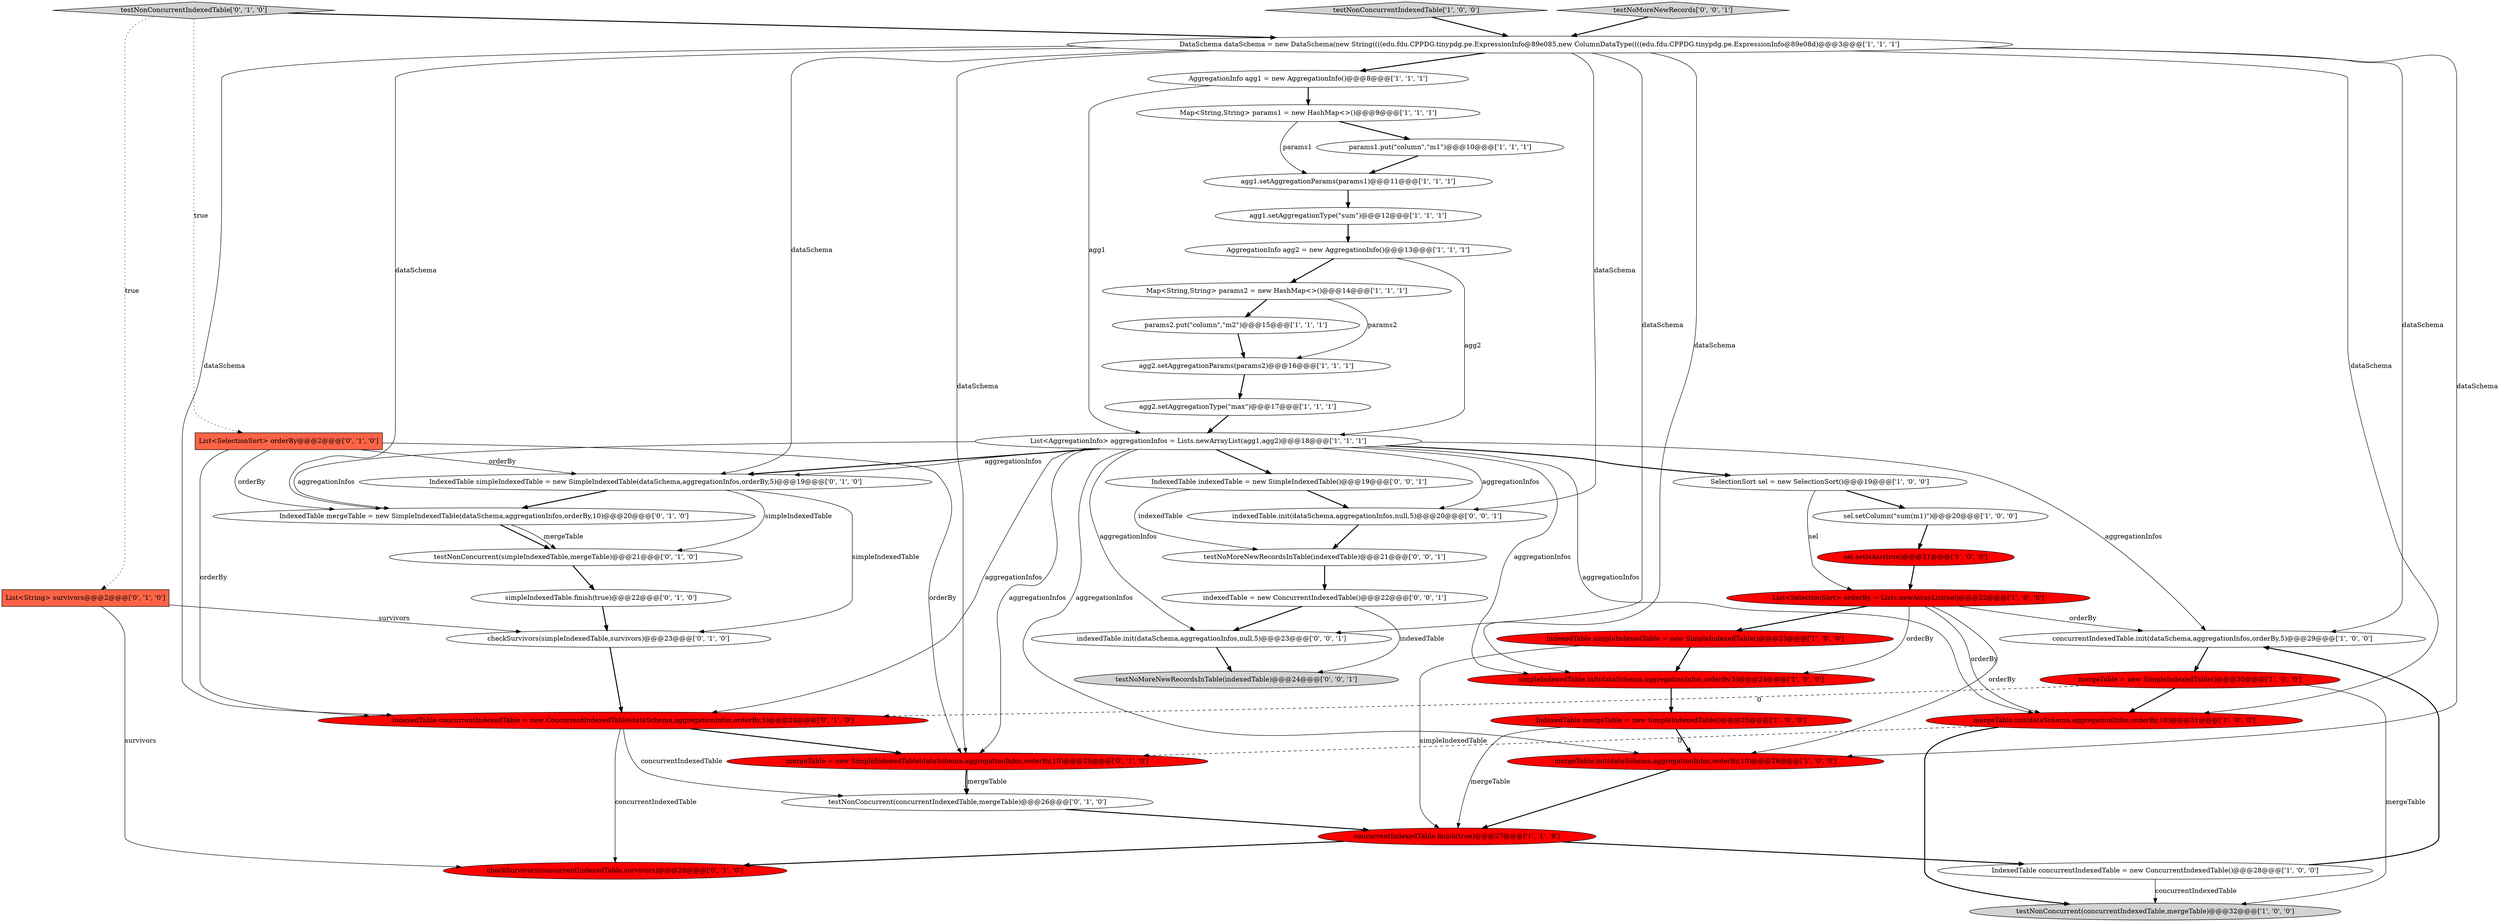 digraph {
22 [style = filled, label = "concurrentIndexedTable.init(dataSchema,aggregationInfos,orderBy,5)@@@29@@@['1', '0', '0']", fillcolor = white, shape = ellipse image = "AAA0AAABBB1BBB"];
40 [style = filled, label = "testNoMoreNewRecordsInTable(indexedTable)@@@21@@@['0', '0', '1']", fillcolor = white, shape = ellipse image = "AAA0AAABBB3BBB"];
35 [style = filled, label = "checkSurvivors(simpleIndexedTable,survivors)@@@23@@@['0', '1', '0']", fillcolor = white, shape = ellipse image = "AAA0AAABBB2BBB"];
11 [style = filled, label = "AggregationInfo agg1 = new AggregationInfo()@@@8@@@['1', '1', '1']", fillcolor = white, shape = ellipse image = "AAA0AAABBB1BBB"];
42 [style = filled, label = "IndexedTable indexedTable = new SimpleIndexedTable()@@@19@@@['0', '0', '1']", fillcolor = white, shape = ellipse image = "AAA0AAABBB3BBB"];
13 [style = filled, label = "agg1.setAggregationType(\"sum\")@@@12@@@['1', '1', '1']", fillcolor = white, shape = ellipse image = "AAA0AAABBB1BBB"];
19 [style = filled, label = "Map<String,String> params2 = new HashMap<>()@@@14@@@['1', '1', '1']", fillcolor = white, shape = ellipse image = "AAA0AAABBB1BBB"];
7 [style = filled, label = "IndexedTable mergeTable = new SimpleIndexedTable()@@@25@@@['1', '0', '0']", fillcolor = red, shape = ellipse image = "AAA1AAABBB1BBB"];
36 [style = filled, label = "IndexedTable concurrentIndexedTable = new ConcurrentIndexedTable(dataSchema,aggregationInfos,orderBy,5)@@@24@@@['0', '1', '0']", fillcolor = red, shape = ellipse image = "AAA1AAABBB2BBB"];
23 [style = filled, label = "AggregationInfo agg2 = new AggregationInfo()@@@13@@@['1', '1', '1']", fillcolor = white, shape = ellipse image = "AAA0AAABBB1BBB"];
15 [style = filled, label = "DataSchema dataSchema = new DataSchema(new String((((edu.fdu.CPPDG.tinypdg.pe.ExpressionInfo@89e085,new ColumnDataType((((edu.fdu.CPPDG.tinypdg.pe.ExpressionInfo@89e08d)@@@3@@@['1', '1', '1']", fillcolor = white, shape = ellipse image = "AAA0AAABBB1BBB"];
5 [style = filled, label = "params2.put(\"column\",\"m2\")@@@15@@@['1', '1', '1']", fillcolor = white, shape = ellipse image = "AAA0AAABBB1BBB"];
31 [style = filled, label = "simpleIndexedTable.finish(true)@@@22@@@['0', '1', '0']", fillcolor = white, shape = ellipse image = "AAA0AAABBB2BBB"];
17 [style = filled, label = "List<AggregationInfo> aggregationInfos = Lists.newArrayList(agg1,agg2)@@@18@@@['1', '1', '1']", fillcolor = white, shape = ellipse image = "AAA0AAABBB1BBB"];
33 [style = filled, label = "testNonConcurrent(simpleIndexedTable,mergeTable)@@@21@@@['0', '1', '0']", fillcolor = white, shape = ellipse image = "AAA0AAABBB2BBB"];
0 [style = filled, label = "testNonConcurrentIndexedTable['1', '0', '0']", fillcolor = lightgray, shape = diamond image = "AAA0AAABBB1BBB"];
1 [style = filled, label = "sel.setColumn(\"sum(m1)\")@@@20@@@['1', '0', '0']", fillcolor = white, shape = ellipse image = "AAA0AAABBB1BBB"];
34 [style = filled, label = "IndexedTable simpleIndexedTable = new SimpleIndexedTable(dataSchema,aggregationInfos,orderBy,5)@@@19@@@['0', '1', '0']", fillcolor = white, shape = ellipse image = "AAA0AAABBB2BBB"];
29 [style = filled, label = "testNonConcurrentIndexedTable['0', '1', '0']", fillcolor = lightgray, shape = diamond image = "AAA0AAABBB2BBB"];
6 [style = filled, label = "SelectionSort sel = new SelectionSort()@@@19@@@['1', '0', '0']", fillcolor = white, shape = ellipse image = "AAA0AAABBB1BBB"];
26 [style = filled, label = "params1.put(\"column\",\"m1\")@@@10@@@['1', '1', '1']", fillcolor = white, shape = ellipse image = "AAA0AAABBB1BBB"];
25 [style = filled, label = "mergeTable.init(dataSchema,aggregationInfos,orderBy,10)@@@31@@@['1', '0', '0']", fillcolor = red, shape = ellipse image = "AAA1AAABBB1BBB"];
45 [style = filled, label = "indexedTable.init(dataSchema,aggregationInfos,null,5)@@@20@@@['0', '0', '1']", fillcolor = white, shape = ellipse image = "AAA0AAABBB3BBB"];
39 [style = filled, label = "testNoMoreNewRecordsInTable(indexedTable)@@@24@@@['0', '0', '1']", fillcolor = lightgray, shape = ellipse image = "AAA0AAABBB3BBB"];
10 [style = filled, label = "mergeTable.init(dataSchema,aggregationInfos,orderBy,10)@@@26@@@['1', '0', '0']", fillcolor = red, shape = ellipse image = "AAA1AAABBB1BBB"];
4 [style = filled, label = "agg1.setAggregationParams(params1)@@@11@@@['1', '1', '1']", fillcolor = white, shape = ellipse image = "AAA0AAABBB1BBB"];
2 [style = filled, label = "List<SelectionSort> orderBy = Lists.newArrayList(sel)@@@22@@@['1', '0', '0']", fillcolor = red, shape = ellipse image = "AAA1AAABBB1BBB"];
16 [style = filled, label = "agg2.setAggregationType(\"max\")@@@17@@@['1', '1', '1']", fillcolor = white, shape = ellipse image = "AAA0AAABBB1BBB"];
12 [style = filled, label = "testNonConcurrent(concurrentIndexedTable,mergeTable)@@@32@@@['1', '0', '0']", fillcolor = lightgray, shape = ellipse image = "AAA0AAABBB1BBB"];
14 [style = filled, label = "sel.setIsAsc(true)@@@21@@@['1', '0', '0']", fillcolor = red, shape = ellipse image = "AAA1AAABBB1BBB"];
3 [style = filled, label = "mergeTable = new SimpleIndexedTable()@@@30@@@['1', '0', '0']", fillcolor = red, shape = ellipse image = "AAA1AAABBB1BBB"];
30 [style = filled, label = "checkSurvivors(concurrentIndexedTable,survivors)@@@28@@@['0', '1', '0']", fillcolor = red, shape = ellipse image = "AAA1AAABBB2BBB"];
20 [style = filled, label = "IndexedTable simpleIndexedTable = new SimpleIndexedTable()@@@23@@@['1', '0', '0']", fillcolor = red, shape = ellipse image = "AAA1AAABBB1BBB"];
44 [style = filled, label = "indexedTable.init(dataSchema,aggregationInfos,null,5)@@@23@@@['0', '0', '1']", fillcolor = white, shape = ellipse image = "AAA0AAABBB3BBB"];
38 [style = filled, label = "IndexedTable mergeTable = new SimpleIndexedTable(dataSchema,aggregationInfos,orderBy,10)@@@20@@@['0', '1', '0']", fillcolor = white, shape = ellipse image = "AAA0AAABBB2BBB"];
28 [style = filled, label = "mergeTable = new SimpleIndexedTable(dataSchema,aggregationInfos,orderBy,10)@@@25@@@['0', '1', '0']", fillcolor = red, shape = ellipse image = "AAA1AAABBB2BBB"];
41 [style = filled, label = "testNoMoreNewRecords['0', '0', '1']", fillcolor = lightgray, shape = diamond image = "AAA0AAABBB3BBB"];
8 [style = filled, label = "simpleIndexedTable.init(dataSchema,aggregationInfos,orderBy,5)@@@24@@@['1', '0', '0']", fillcolor = red, shape = ellipse image = "AAA1AAABBB1BBB"];
24 [style = filled, label = "agg2.setAggregationParams(params2)@@@16@@@['1', '1', '1']", fillcolor = white, shape = ellipse image = "AAA0AAABBB1BBB"];
27 [style = filled, label = "List<SelectionSort> orderBy@@@2@@@['0', '1', '0']", fillcolor = tomato, shape = box image = "AAA0AAABBB2BBB"];
18 [style = filled, label = "Map<String,String> params1 = new HashMap<>()@@@9@@@['1', '1', '1']", fillcolor = white, shape = ellipse image = "AAA0AAABBB1BBB"];
32 [style = filled, label = "List<String> survivors@@@2@@@['0', '1', '0']", fillcolor = tomato, shape = box image = "AAA1AAABBB2BBB"];
37 [style = filled, label = "testNonConcurrent(concurrentIndexedTable,mergeTable)@@@26@@@['0', '1', '0']", fillcolor = white, shape = ellipse image = "AAA0AAABBB2BBB"];
43 [style = filled, label = "indexedTable = new ConcurrentIndexedTable()@@@22@@@['0', '0', '1']", fillcolor = white, shape = ellipse image = "AAA0AAABBB3BBB"];
21 [style = filled, label = "IndexedTable concurrentIndexedTable = new ConcurrentIndexedTable()@@@28@@@['1', '0', '0']", fillcolor = white, shape = ellipse image = "AAA0AAABBB1BBB"];
9 [style = filled, label = "concurrentIndexedTable.finish(true)@@@27@@@['1', '1', '0']", fillcolor = red, shape = ellipse image = "AAA1AAABBB1BBB"];
29->15 [style = bold, label=""];
17->36 [style = solid, label="aggregationInfos"];
2->22 [style = solid, label="orderBy"];
28->37 [style = solid, label="mergeTable"];
41->15 [style = bold, label=""];
42->45 [style = bold, label=""];
32->30 [style = solid, label="survivors"];
27->36 [style = solid, label="orderBy"];
36->28 [style = bold, label=""];
21->12 [style = solid, label="concurrentIndexedTable"];
0->15 [style = bold, label=""];
37->9 [style = bold, label=""];
15->44 [style = solid, label="dataSchema"];
19->5 [style = bold, label=""];
15->11 [style = bold, label=""];
31->35 [style = bold, label=""];
9->21 [style = bold, label=""];
32->35 [style = solid, label="survivors"];
19->24 [style = solid, label="params2"];
17->10 [style = solid, label="aggregationInfos"];
17->25 [style = solid, label="aggregationInfos"];
15->10 [style = solid, label="dataSchema"];
43->44 [style = bold, label=""];
15->36 [style = solid, label="dataSchema"];
34->35 [style = solid, label="simpleIndexedTable"];
2->20 [style = bold, label=""];
28->37 [style = bold, label=""];
6->2 [style = solid, label="sel"];
3->36 [style = dashed, label="0"];
17->28 [style = solid, label="aggregationInfos"];
17->44 [style = solid, label="aggregationInfos"];
16->17 [style = bold, label=""];
18->4 [style = solid, label="params1"];
17->42 [style = bold, label=""];
26->4 [style = bold, label=""];
11->18 [style = bold, label=""];
17->34 [style = bold, label=""];
20->8 [style = bold, label=""];
21->22 [style = bold, label=""];
17->8 [style = solid, label="aggregationInfos"];
27->38 [style = solid, label="orderBy"];
34->38 [style = bold, label=""];
38->33 [style = bold, label=""];
23->17 [style = solid, label="agg2"];
29->32 [style = dotted, label="true"];
43->39 [style = solid, label="indexedTable"];
17->6 [style = bold, label=""];
17->45 [style = solid, label="aggregationInfos"];
4->13 [style = bold, label=""];
18->26 [style = bold, label=""];
42->40 [style = solid, label="indexedTable"];
15->34 [style = solid, label="dataSchema"];
27->34 [style = solid, label="orderBy"];
38->33 [style = solid, label="mergeTable"];
15->22 [style = solid, label="dataSchema"];
2->10 [style = solid, label="orderBy"];
15->38 [style = solid, label="dataSchema"];
2->25 [style = solid, label="orderBy"];
6->1 [style = bold, label=""];
2->8 [style = solid, label="orderBy"];
20->9 [style = solid, label="simpleIndexedTable"];
36->37 [style = solid, label="concurrentIndexedTable"];
5->24 [style = bold, label=""];
23->19 [style = bold, label=""];
14->2 [style = bold, label=""];
10->9 [style = bold, label=""];
40->43 [style = bold, label=""];
27->28 [style = solid, label="orderBy"];
34->33 [style = solid, label="simpleIndexedTable"];
17->22 [style = solid, label="aggregationInfos"];
45->40 [style = bold, label=""];
3->12 [style = solid, label="mergeTable"];
11->17 [style = solid, label="agg1"];
7->9 [style = solid, label="mergeTable"];
15->25 [style = solid, label="dataSchema"];
7->10 [style = bold, label=""];
3->25 [style = bold, label=""];
29->27 [style = dotted, label="true"];
9->30 [style = bold, label=""];
17->34 [style = solid, label="aggregationInfos"];
15->8 [style = solid, label="dataSchema"];
44->39 [style = bold, label=""];
15->45 [style = solid, label="dataSchema"];
8->7 [style = bold, label=""];
22->3 [style = bold, label=""];
24->16 [style = bold, label=""];
25->12 [style = bold, label=""];
13->23 [style = bold, label=""];
36->30 [style = solid, label="concurrentIndexedTable"];
33->31 [style = bold, label=""];
1->14 [style = bold, label=""];
25->28 [style = dashed, label="0"];
35->36 [style = bold, label=""];
17->38 [style = solid, label="aggregationInfos"];
15->28 [style = solid, label="dataSchema"];
}
